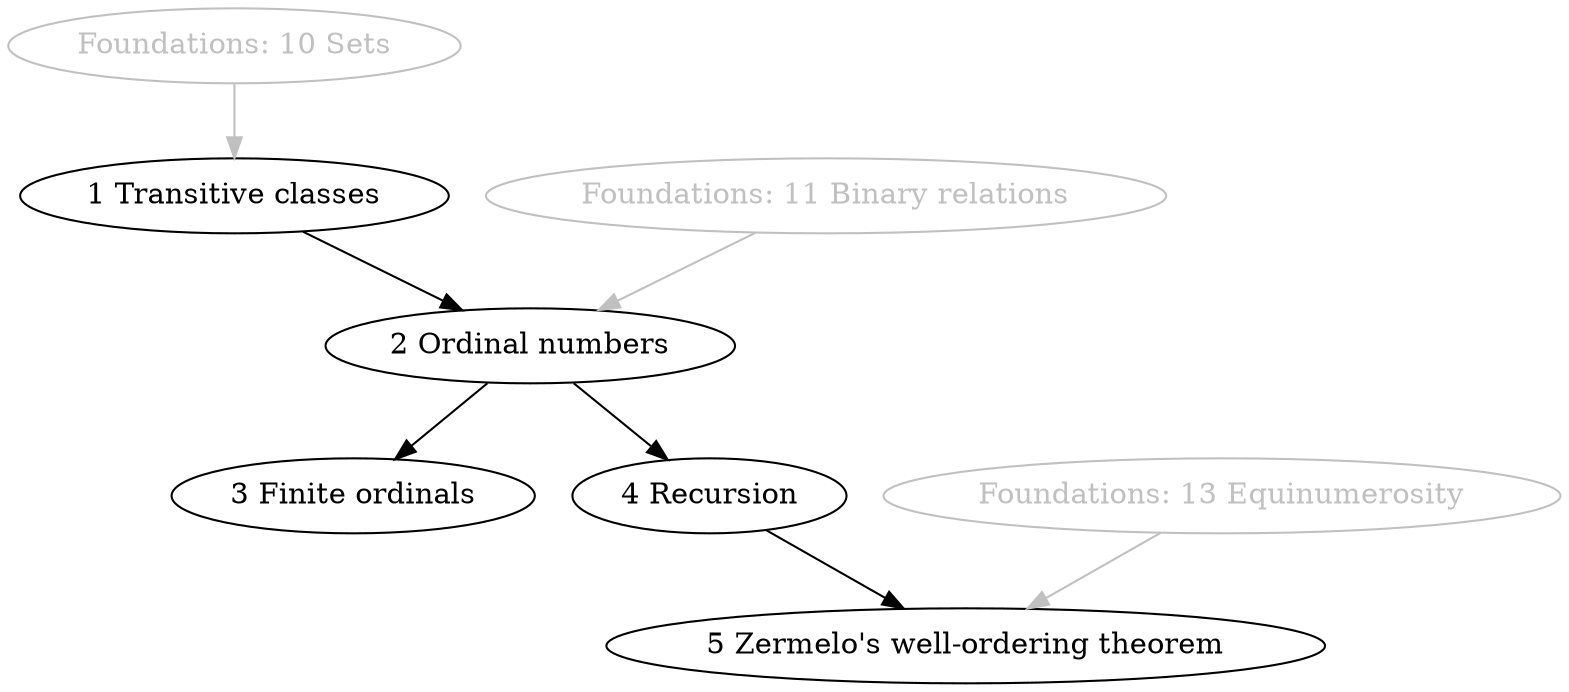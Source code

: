 digraph Sections {

    foundations_10 [label = "Foundations: 10 Sets", color = "gray", fontcolor = "gray"]
    foundations_11 [label = "Foundations: 11 Binary relations", color = "gray", fontcolor = "gray"]
    foundations_13 [label = "Foundations: 13 Equinumerosity", color = "gray", fontcolor = "gray"]

    set_theory_01 [label = "1 Transitive classes"]
    set_theory_02 [label = "2 Ordinal numbers"]
    set_theory_03 [label = "3 Finite ordinals"]
    set_theory_04 [label = "4 Recursion"]
    set_theory_05 [label = "5 Zermelo's well-ordering theorem"]

    foundations_10  -> set_theory_01    [color = "gray"]
    foundations_11  -> set_theory_02    [color = "gray"]
    set_theory_01   -> set_theory_02
    set_theory_02   -> set_theory_03
    set_theory_02   -> set_theory_04
    foundations_13  -> set_theory_05    [color = "gray"]
    set_theory_04   -> set_theory_05
}
